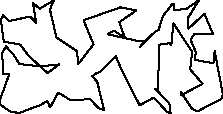 unitsize(0.001cm);
// 25614.3
draw((3477,949)--(3479,1023));
draw((3479,1023)--(3502,1067));
draw((3502,1067)--(3423,1241));
draw((3423,1241)--(3404,1307));
draw((3404,1307)--(3468,1404));
draw((3468,1404)--(3796,1401));
draw((3796,1401)--(3702,1624));
draw((3702,1624)--(3646,1758));
draw((3646,1758)--(3551,1673));
draw((3551,1673)--(3364,1498));
draw((3364,1498)--(3359,1693));
draw((3359,1693)--(3548,1999));
draw((3548,1999)--(3326,1846));
draw((3326,1846)--(3105,1823));
draw((3105,1823)--(3104,1931));
draw((3104,1931)--(3083,1938));
draw((3083,1938)--(2916,1724));
draw((2916,1724)--(2835,1472));
draw((2835,1472)--(2790,1457));
draw((2790,1457)--(2643,1320));
draw((2643,1320)--(2503,1172));
draw((2503,1172)--(2609,1286));
draw((2609,1286)--(2502,1274));
draw((2502,1274)--(1937,1400));
draw((1937,1400)--(2053,1461));
draw((2053,1461)--(2243,1332));
draw((2243,1332)--(2143,1611));
draw((2143,1611)--(2445,1820));
draw((2445,1820)--(2164,1874));
draw((2164,1874)--(1513,1646));
draw((1513,1646)--(1689,1223));
draw((1689,1223)--(1419,872));
draw((1419,872)--(1398,1100));
draw((1398,1100)--(1034,1344));
draw((1034,1344)--(958,1670));
draw((958,1670)--(920,1835));
draw((920,1835)--(989,1997));
draw((989,1997)--(739,1850));
draw((739,1850)--(618,1953));
draw((618,1953)--(678,1599));
draw((678,1599)--(571,1711));
draw((571,1711)--(198,1632));
draw((198,1632)--(91,1732));
draw((91,1732)--(53,1657));
draw((53,1657)--(106,1267));
draw((106,1267)--(397,1217));
draw((397,1217)--(538,1023));
draw((538,1023)--(878,715));
draw((878,715)--(1086,868));
draw((1086,868)--(765,833));
draw((765,833)--(382,872));
draw((382,872)--(285,1029));
draw((285,1029)--(144,1185));
draw((144,1185)--(78,1066));
draw((78,1066)--(96,691));
draw((96,691)--(201,693));
draw((201,693)--(48,267));
draw((48,267)--(48,154));
draw((48,154)--(217,38));
draw((217,38)--(374,9));
draw((374,9)--(640,110));
draw((640,110)--(741,146));
draw((741,146)--(876,220));
draw((876,220)--(923,108));
draw((923,108)--(1067,371));
draw((1067,371)--(1280,237));
draw((1280,237)--(1628,253));
draw((1628,253)--(1782,93));
draw((1782,93)--(1878,59));
draw((1878,59)--(1754,559));
draw((1754,559)--(1668,658));
draw((1668,658)--(1741,712));
draw((1741,712)--(1806,733));
draw((1806,733)--(2081,1011));
draw((2081,1011)--(2186,766));
draw((2186,766)--(2502,146));
draw((2502,146)--(2753,283));
draw((2753,283)--(2977,39));
draw((2977,39)--(3048,1));
draw((3048,1)--(3035,152));
draw((3035,152)--(3019,189));
draw((3019,189)--(2779,435));
draw((2779,435)--(2823,376));
draw((2823,376)--(2849,1214));
draw((2849,1214)--(3029,1242));
draw((3029,1242)--(3061,1211));
draw((3061,1211)--(3098,1594));
draw((3098,1594)--(3239,1376));
draw((3239,1376)--(3430,1088));
draw((3430,1088)--(3393,782));
draw((3393,782)--(3613,523));
draw((3613,523)--(3232,324));
draw((3232,324)--(3230,380));
draw((3230,380)--(3431,78));
draw((3431,78)--(3527,41));
draw((3527,41)--(3941,258));
draw((3941,258)--(3972,329));
draw((3972,329)--(3825,1101));
draw((3825,1101)--(3803,886));
draw((3803,886)--(3477,949));
